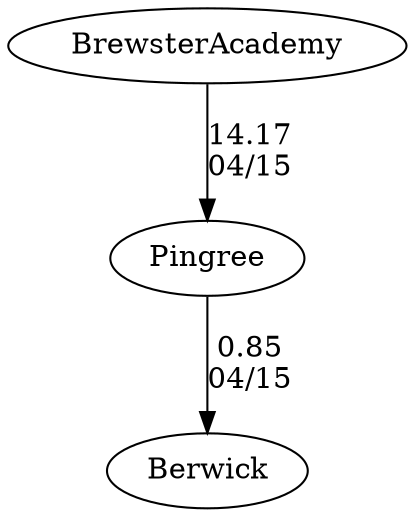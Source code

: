digraph girls1foursPingree {Pingree [URL="girls1foursPingreePingree.html"];Berwick [URL="girls1foursPingreeBerwick.html"];BrewsterAcademy [URL="girls1foursPingreeBrewsterAcademy.html"];BrewsterAcademy -> Pingree[label="14.17
04/15", weight="86", tooltip="NEIRA Boys & Girls Fours,Pingree, Berwick, Brewster			
Conditions: Light headwind
None", URL="http://www.row2k.com/results/resultspage.cfm?UID=2F376EE0860B29D1BF51C1CB9BB6CE32&cat=5", random="random"]; 
Pingree -> Berwick[label="0.85
04/15", weight="100", tooltip="NEIRA Boys & Girls Fours,Pingree, Berwick, Brewster			
Conditions: Light headwind
None", URL="http://www.row2k.com/results/resultspage.cfm?UID=2F376EE0860B29D1BF51C1CB9BB6CE32&cat=5", random="random"]}